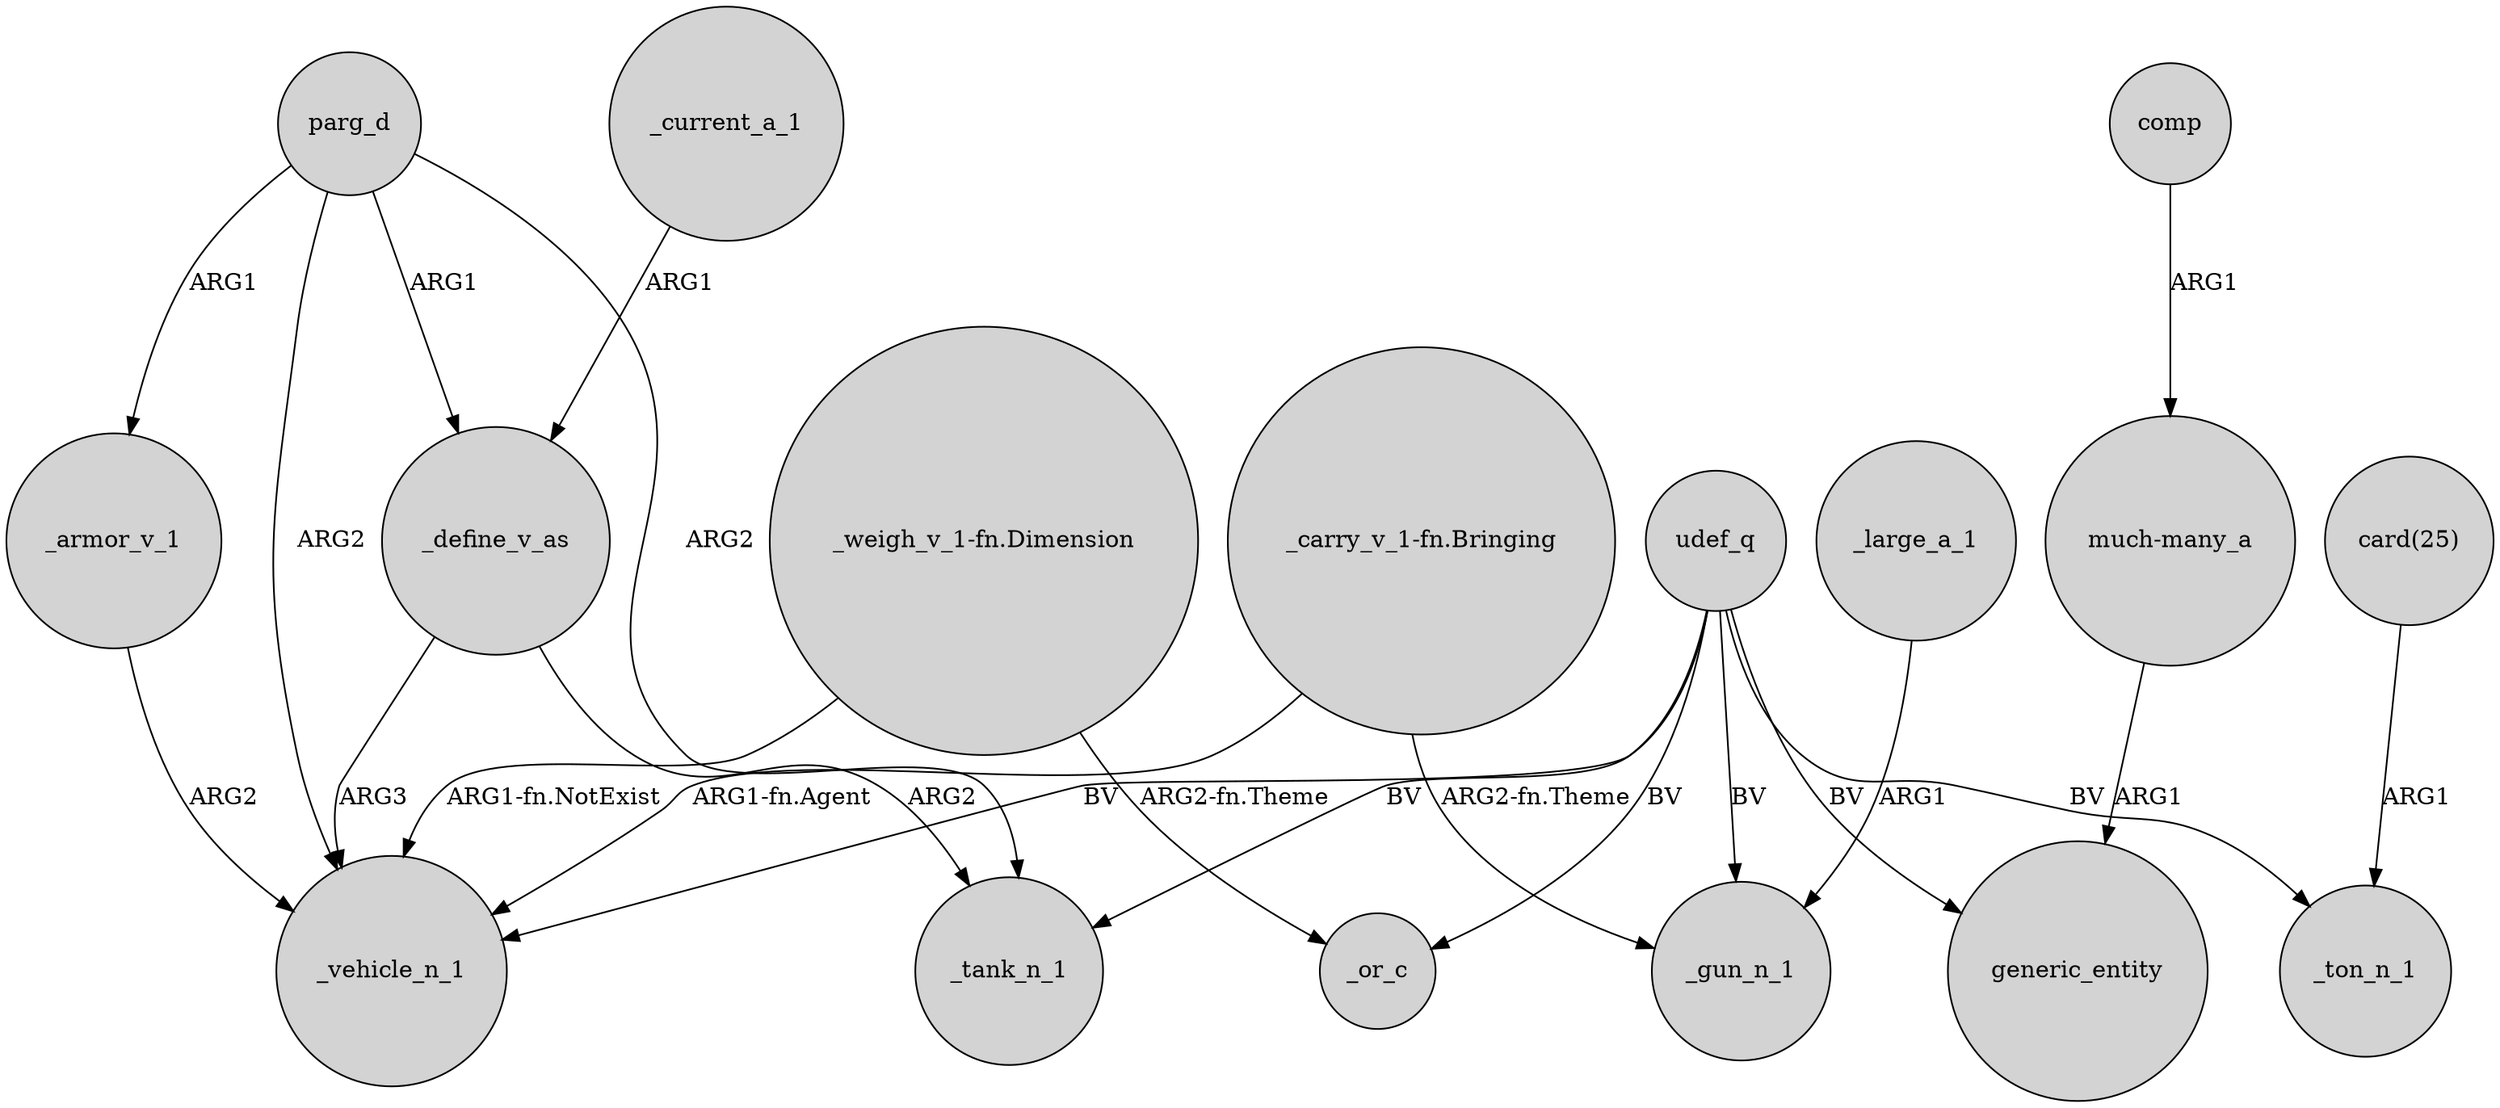 digraph {
	node [shape=circle style=filled]
	"_weigh_v_1-fn.Dimension" -> _vehicle_n_1 [label="ARG1-fn.NotExist"]
	udef_q -> generic_entity [label=BV]
	_large_a_1 -> _gun_n_1 [label=ARG1]
	_define_v_as -> _vehicle_n_1 [label=ARG3]
	udef_q -> _tank_n_1 [label=BV]
	"much-many_a" -> generic_entity [label=ARG1]
	"_carry_v_1-fn.Bringing" -> _vehicle_n_1 [label="ARG1-fn.Agent"]
	parg_d -> _armor_v_1 [label=ARG1]
	parg_d -> _tank_n_1 [label=ARG2]
	_armor_v_1 -> _vehicle_n_1 [label=ARG2]
	"_weigh_v_1-fn.Dimension" -> _or_c [label="ARG2-fn.Theme"]
	parg_d -> _define_v_as [label=ARG1]
	udef_q -> _or_c [label=BV]
	udef_q -> _vehicle_n_1 [label=BV]
	"card(25)" -> _ton_n_1 [label=ARG1]
	comp -> "much-many_a" [label=ARG1]
	udef_q -> _gun_n_1 [label=BV]
	parg_d -> _vehicle_n_1 [label=ARG2]
	"_carry_v_1-fn.Bringing" -> _gun_n_1 [label="ARG2-fn.Theme"]
	_current_a_1 -> _define_v_as [label=ARG1]
	_define_v_as -> _tank_n_1 [label=ARG2]
	udef_q -> _ton_n_1 [label=BV]
}
